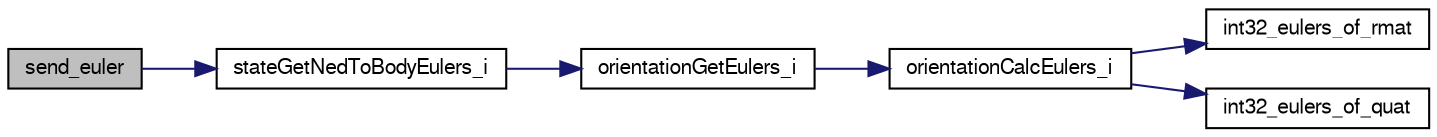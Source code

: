 digraph "send_euler"
{
  edge [fontname="FreeSans",fontsize="10",labelfontname="FreeSans",labelfontsize="10"];
  node [fontname="FreeSans",fontsize="10",shape=record];
  rankdir="LR";
  Node1 [label="send_euler",height=0.2,width=0.4,color="black", fillcolor="grey75", style="filled", fontcolor="black"];
  Node1 -> Node2 [color="midnightblue",fontsize="10",style="solid",fontname="FreeSans"];
  Node2 [label="stateGetNedToBodyEulers_i",height=0.2,width=0.4,color="black", fillcolor="white", style="filled",URL="$group__state__attitude.html#ga5ae8778366c1fad669189cb2def40792",tooltip="Get vehicle body attitude euler angles (int). "];
  Node2 -> Node3 [color="midnightblue",fontsize="10",style="solid",fontname="FreeSans"];
  Node3 [label="orientationGetEulers_i",height=0.2,width=0.4,color="black", fillcolor="white", style="filled",URL="$group__math__orientation__representation.html#gae05f220bbbdaafcbe11bc2d1fb622f39",tooltip="Get vehicle body attitude euler angles (int). "];
  Node3 -> Node4 [color="midnightblue",fontsize="10",style="solid",fontname="FreeSans"];
  Node4 [label="orientationCalcEulers_i",height=0.2,width=0.4,color="black", fillcolor="white", style="filled",URL="$group__math__orientation__representation.html#gaa07c68d2ea52188413c8c90ce48b73c8"];
  Node4 -> Node5 [color="midnightblue",fontsize="10",style="solid",fontname="FreeSans"];
  Node5 [label="int32_eulers_of_rmat",height=0.2,width=0.4,color="black", fillcolor="white", style="filled",URL="$group__math__algebra__int.html#gaf2f61a27841c68cefbd27a8614fcd90e"];
  Node4 -> Node6 [color="midnightblue",fontsize="10",style="solid",fontname="FreeSans"];
  Node6 [label="int32_eulers_of_quat",height=0.2,width=0.4,color="black", fillcolor="white", style="filled",URL="$group__math__algebra__int.html#ga02ccc32cb7b533e0c7cf18140fb7104e"];
}
